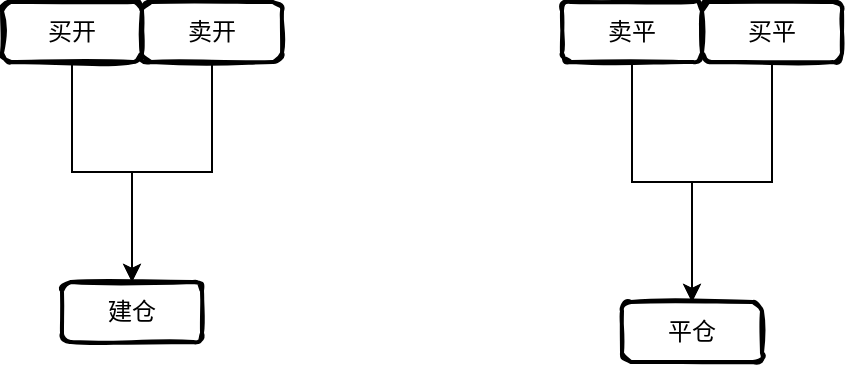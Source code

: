 <mxfile version="14.2.4" type="github">
  <diagram id="QEkaDKNe5u3lcsSj1PU2" name="Page-1">
    <mxGraphModel dx="981" dy="532" grid="1" gridSize="10" guides="1" tooltips="1" connect="1" arrows="1" fold="1" page="1" pageScale="1" pageWidth="827" pageHeight="1169" math="0" shadow="0">
      <root>
        <mxCell id="0" />
        <mxCell id="1" parent="0" />
        <mxCell id="sF3u-E_3Z-FlMxOM7Llp-17" value="建仓" style="rounded=1;whiteSpace=wrap;html=1;strokeWidth=2;fillWeight=4;hachureGap=8;hachureAngle=45;sketch=1;fillColor=none;" vertex="1" parent="1">
          <mxGeometry x="210" y="220" width="70" height="30" as="geometry" />
        </mxCell>
        <mxCell id="sF3u-E_3Z-FlMxOM7Llp-24" style="edgeStyle=orthogonalEdgeStyle;rounded=0;orthogonalLoop=1;jettySize=auto;html=1;entryX=0.5;entryY=0;entryDx=0;entryDy=0;" edge="1" parent="1" source="sF3u-E_3Z-FlMxOM7Llp-7" target="sF3u-E_3Z-FlMxOM7Llp-18">
          <mxGeometry relative="1" as="geometry" />
        </mxCell>
        <mxCell id="sF3u-E_3Z-FlMxOM7Llp-7" value="买平" style="rounded=1;whiteSpace=wrap;html=1;strokeWidth=2;fillWeight=4;hachureGap=8;hachureAngle=45;sketch=1;fillColor=none;" vertex="1" parent="1">
          <mxGeometry x="530" y="80" width="70" height="30" as="geometry" />
        </mxCell>
        <mxCell id="sF3u-E_3Z-FlMxOM7Llp-23" style="edgeStyle=orthogonalEdgeStyle;rounded=0;orthogonalLoop=1;jettySize=auto;html=1;entryX=0.5;entryY=0;entryDx=0;entryDy=0;" edge="1" parent="1" source="sF3u-E_3Z-FlMxOM7Llp-8" target="sF3u-E_3Z-FlMxOM7Llp-18">
          <mxGeometry relative="1" as="geometry" />
        </mxCell>
        <mxCell id="sF3u-E_3Z-FlMxOM7Llp-8" value="卖平" style="rounded=1;whiteSpace=wrap;html=1;strokeWidth=2;fillWeight=4;hachureGap=8;hachureAngle=45;sketch=1;fillColor=none;" vertex="1" parent="1">
          <mxGeometry x="460" y="80" width="70" height="30" as="geometry" />
        </mxCell>
        <mxCell id="sF3u-E_3Z-FlMxOM7Llp-21" style="edgeStyle=orthogonalEdgeStyle;rounded=0;orthogonalLoop=1;jettySize=auto;html=1;entryX=0.5;entryY=0;entryDx=0;entryDy=0;" edge="1" parent="1" source="sF3u-E_3Z-FlMxOM7Llp-6" target="sF3u-E_3Z-FlMxOM7Llp-17">
          <mxGeometry relative="1" as="geometry" />
        </mxCell>
        <mxCell id="sF3u-E_3Z-FlMxOM7Llp-6" value="卖开" style="rounded=1;whiteSpace=wrap;html=1;strokeWidth=2;fillWeight=4;hachureGap=8;hachureAngle=45;sketch=1;fillColor=none;" vertex="1" parent="1">
          <mxGeometry x="250" y="80" width="70" height="30" as="geometry" />
        </mxCell>
        <mxCell id="sF3u-E_3Z-FlMxOM7Llp-22" style="edgeStyle=orthogonalEdgeStyle;rounded=0;orthogonalLoop=1;jettySize=auto;html=1;entryX=0.5;entryY=0;entryDx=0;entryDy=0;" edge="1" parent="1" source="sF3u-E_3Z-FlMxOM7Llp-5" target="sF3u-E_3Z-FlMxOM7Llp-17">
          <mxGeometry relative="1" as="geometry" />
        </mxCell>
        <mxCell id="sF3u-E_3Z-FlMxOM7Llp-5" value="买开" style="rounded=1;whiteSpace=wrap;html=1;strokeWidth=2;fillWeight=4;hachureGap=8;hachureAngle=45;sketch=1;fillColor=none;" vertex="1" parent="1">
          <mxGeometry x="180" y="80" width="70" height="30" as="geometry" />
        </mxCell>
        <mxCell id="sF3u-E_3Z-FlMxOM7Llp-18" value="平仓" style="rounded=1;whiteSpace=wrap;html=1;strokeWidth=2;fillWeight=4;hachureGap=8;hachureAngle=45;sketch=1;fillColor=none;" vertex="1" parent="1">
          <mxGeometry x="490" y="230" width="70" height="30" as="geometry" />
        </mxCell>
      </root>
    </mxGraphModel>
  </diagram>
</mxfile>
